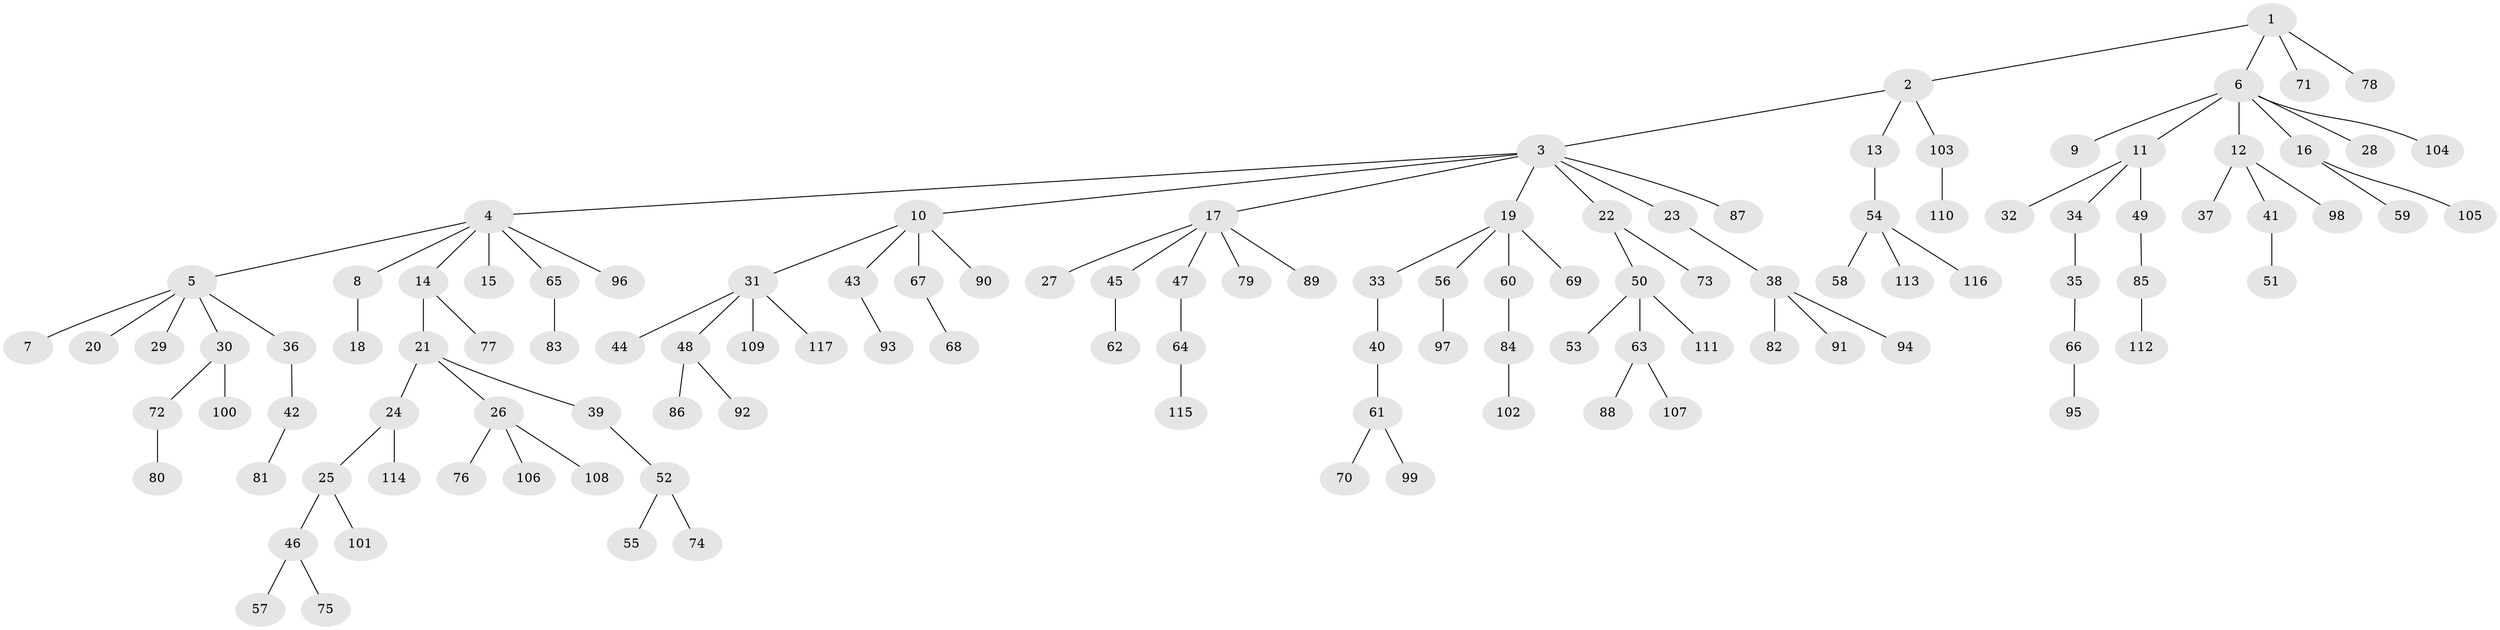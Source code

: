 // coarse degree distribution, {8: 0.02857142857142857, 9: 0.02857142857142857, 6: 0.02857142857142857, 2: 0.22857142857142856, 1: 0.6285714285714286, 4: 0.02857142857142857, 3: 0.02857142857142857}
// Generated by graph-tools (version 1.1) at 2025/19/03/04/25 18:19:07]
// undirected, 117 vertices, 116 edges
graph export_dot {
graph [start="1"]
  node [color=gray90,style=filled];
  1;
  2;
  3;
  4;
  5;
  6;
  7;
  8;
  9;
  10;
  11;
  12;
  13;
  14;
  15;
  16;
  17;
  18;
  19;
  20;
  21;
  22;
  23;
  24;
  25;
  26;
  27;
  28;
  29;
  30;
  31;
  32;
  33;
  34;
  35;
  36;
  37;
  38;
  39;
  40;
  41;
  42;
  43;
  44;
  45;
  46;
  47;
  48;
  49;
  50;
  51;
  52;
  53;
  54;
  55;
  56;
  57;
  58;
  59;
  60;
  61;
  62;
  63;
  64;
  65;
  66;
  67;
  68;
  69;
  70;
  71;
  72;
  73;
  74;
  75;
  76;
  77;
  78;
  79;
  80;
  81;
  82;
  83;
  84;
  85;
  86;
  87;
  88;
  89;
  90;
  91;
  92;
  93;
  94;
  95;
  96;
  97;
  98;
  99;
  100;
  101;
  102;
  103;
  104;
  105;
  106;
  107;
  108;
  109;
  110;
  111;
  112;
  113;
  114;
  115;
  116;
  117;
  1 -- 2;
  1 -- 6;
  1 -- 71;
  1 -- 78;
  2 -- 3;
  2 -- 13;
  2 -- 103;
  3 -- 4;
  3 -- 10;
  3 -- 17;
  3 -- 19;
  3 -- 22;
  3 -- 23;
  3 -- 87;
  4 -- 5;
  4 -- 8;
  4 -- 14;
  4 -- 15;
  4 -- 65;
  4 -- 96;
  5 -- 7;
  5 -- 20;
  5 -- 29;
  5 -- 30;
  5 -- 36;
  6 -- 9;
  6 -- 11;
  6 -- 12;
  6 -- 16;
  6 -- 28;
  6 -- 104;
  8 -- 18;
  10 -- 31;
  10 -- 43;
  10 -- 67;
  10 -- 90;
  11 -- 32;
  11 -- 34;
  11 -- 49;
  12 -- 37;
  12 -- 41;
  12 -- 98;
  13 -- 54;
  14 -- 21;
  14 -- 77;
  16 -- 59;
  16 -- 105;
  17 -- 27;
  17 -- 45;
  17 -- 47;
  17 -- 79;
  17 -- 89;
  19 -- 33;
  19 -- 56;
  19 -- 60;
  19 -- 69;
  21 -- 24;
  21 -- 26;
  21 -- 39;
  22 -- 50;
  22 -- 73;
  23 -- 38;
  24 -- 25;
  24 -- 114;
  25 -- 46;
  25 -- 101;
  26 -- 76;
  26 -- 106;
  26 -- 108;
  30 -- 72;
  30 -- 100;
  31 -- 44;
  31 -- 48;
  31 -- 109;
  31 -- 117;
  33 -- 40;
  34 -- 35;
  35 -- 66;
  36 -- 42;
  38 -- 82;
  38 -- 91;
  38 -- 94;
  39 -- 52;
  40 -- 61;
  41 -- 51;
  42 -- 81;
  43 -- 93;
  45 -- 62;
  46 -- 57;
  46 -- 75;
  47 -- 64;
  48 -- 86;
  48 -- 92;
  49 -- 85;
  50 -- 53;
  50 -- 63;
  50 -- 111;
  52 -- 55;
  52 -- 74;
  54 -- 58;
  54 -- 113;
  54 -- 116;
  56 -- 97;
  60 -- 84;
  61 -- 70;
  61 -- 99;
  63 -- 88;
  63 -- 107;
  64 -- 115;
  65 -- 83;
  66 -- 95;
  67 -- 68;
  72 -- 80;
  84 -- 102;
  85 -- 112;
  103 -- 110;
}
